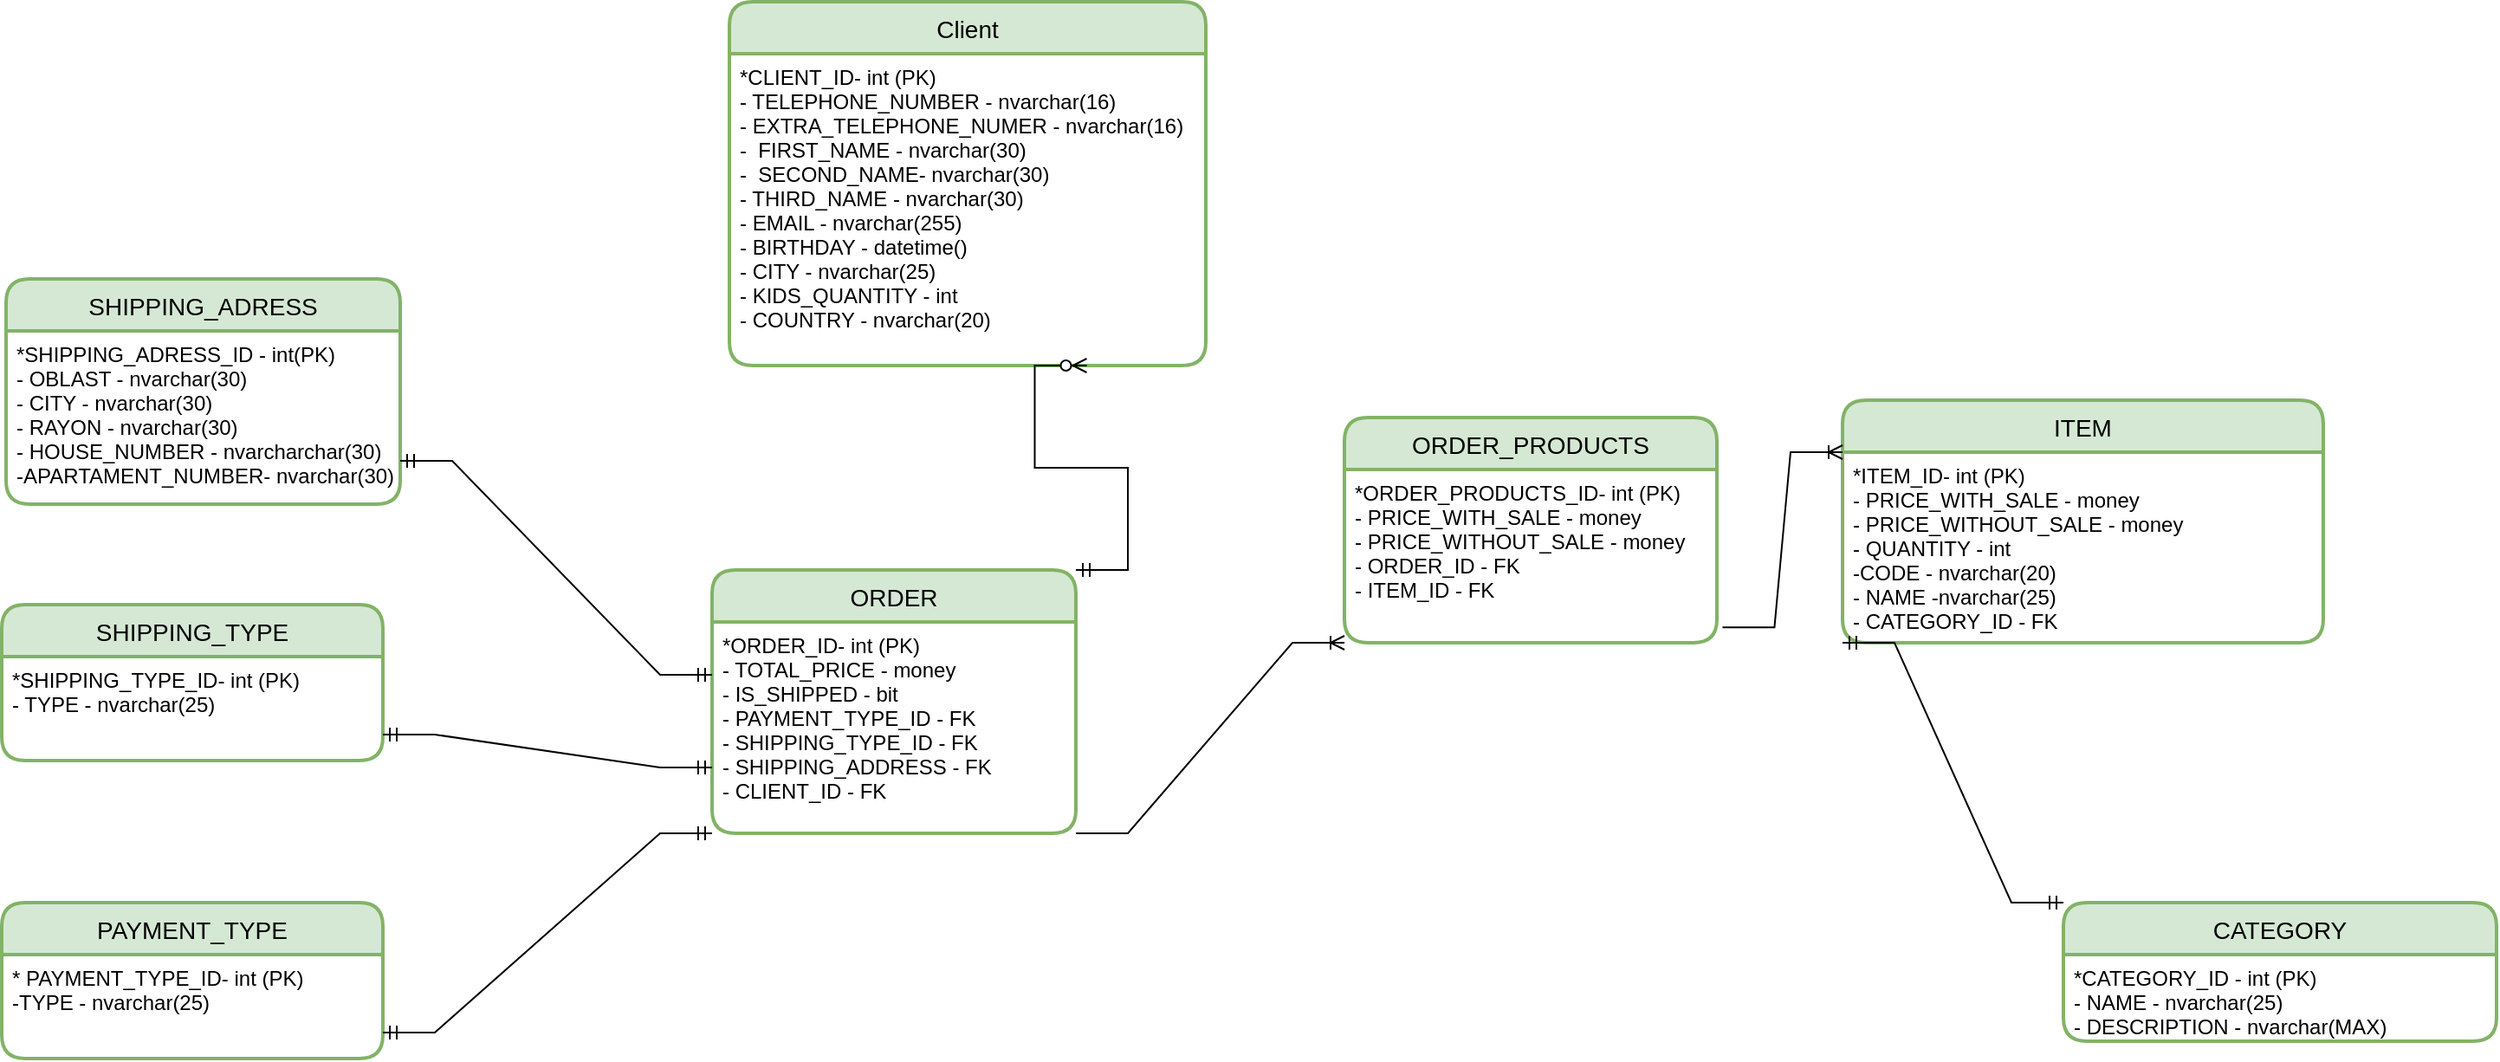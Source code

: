 <mxfile version="15.8.7" type="device"><diagram id="e2K7Ocop5-AKucwoAhay" name="Page-1"><mxGraphModel dx="946" dy="725" grid="1" gridSize="10" guides="1" tooltips="1" connect="1" arrows="1" fold="1" page="1" pageScale="1" pageWidth="850" pageHeight="1100" math="0" shadow="0"><root><mxCell id="0"/><mxCell id="1" parent="0"/><mxCell id="0smht_wX1_4nNQQMuZZG-1" value="Client" style="swimlane;childLayout=stackLayout;horizontal=1;startSize=30;horizontalStack=0;rounded=1;fontSize=14;fontStyle=0;strokeWidth=2;resizeParent=0;resizeLast=1;shadow=0;dashed=0;align=center;fillColor=#d5e8d4;strokeColor=#82b366;" vertex="1" parent="1"><mxGeometry x="630" y="150" width="275" height="210" as="geometry"/></mxCell><mxCell id="0smht_wX1_4nNQQMuZZG-2" value="*CLIENT_ID- int (PK)&#10;- TELEPHONE_NUMBER - nvarchar(16)&#10;- EXTRA_TELEPHONE_NUMER - nvarchar(16)&#10;-  FIRST_NAME - nvarchar(30)&#10;-  SECOND_NAME- nvarchar(30)&#10;- THIRD_NAME - nvarchar(30)&#10;- EMAIL - nvarchar(255)&#10;- BIRTHDAY - datetime()&#10;- CITY - nvarchar(25)&#10;- KIDS_QUANTITY - int&#10;- COUNTRY - nvarchar(20)" style="align=left;strokeColor=none;fillColor=none;spacingLeft=4;fontSize=12;verticalAlign=top;resizable=0;rotatable=0;part=1;" vertex="1" parent="0smht_wX1_4nNQQMuZZG-1"><mxGeometry y="30" width="275" height="180" as="geometry"/></mxCell><mxCell id="0smht_wX1_4nNQQMuZZG-3" value="ORDER_PRODUCTS" style="swimlane;childLayout=stackLayout;horizontal=1;startSize=30;horizontalStack=0;rounded=1;fontSize=14;fontStyle=0;strokeWidth=2;resizeParent=0;resizeLast=1;shadow=0;dashed=0;align=center;fillColor=#d5e8d4;strokeColor=#82b366;" vertex="1" parent="1"><mxGeometry x="985" y="390" width="215" height="130" as="geometry"/></mxCell><mxCell id="0smht_wX1_4nNQQMuZZG-4" value="*ORDER_PRODUCTS_ID- int (PK)&#10;- PRICE_WITH_SALE - money&#10;- PRICE_WITHOUT_SALE - money&#10;- ORDER_ID - FK&#10;- ITEM_ID - FK&#10;" style="align=left;strokeColor=none;fillColor=none;spacingLeft=4;fontSize=12;verticalAlign=top;resizable=0;rotatable=0;part=1;" vertex="1" parent="0smht_wX1_4nNQQMuZZG-3"><mxGeometry y="30" width="215" height="100" as="geometry"/></mxCell><mxCell id="0smht_wX1_4nNQQMuZZG-5" value="ITEM" style="swimlane;childLayout=stackLayout;horizontal=1;startSize=30;horizontalStack=0;rounded=1;fontSize=14;fontStyle=0;strokeWidth=2;resizeParent=0;resizeLast=1;shadow=0;dashed=0;align=center;fillColor=#d5e8d4;strokeColor=#82b366;" vertex="1" parent="1"><mxGeometry x="1272.5" y="380" width="277.5" height="140" as="geometry"/></mxCell><mxCell id="0smht_wX1_4nNQQMuZZG-6" value="*ITEM_ID- int (PK)&#10;- PRICE_WITH_SALE - money&#10;- PRICE_WITHOUT_SALE - money&#10;- QUANTITY - int&#10;-CODE - nvarchar(20)&#10;- NAME -nvarchar(25)&#10;- CATEGORY_ID - FK" style="align=left;strokeColor=none;fillColor=none;spacingLeft=4;fontSize=12;verticalAlign=top;resizable=0;rotatable=0;part=1;" vertex="1" parent="0smht_wX1_4nNQQMuZZG-5"><mxGeometry y="30" width="277.5" height="110" as="geometry"/></mxCell><mxCell id="0smht_wX1_4nNQQMuZZG-7" value="ORDER" style="swimlane;childLayout=stackLayout;horizontal=1;startSize=30;horizontalStack=0;rounded=1;fontSize=14;fontStyle=0;strokeWidth=2;resizeParent=0;resizeLast=1;shadow=0;dashed=0;align=center;fillColor=#d5e8d4;strokeColor=#82b366;" vertex="1" parent="1"><mxGeometry x="620" y="478" width="210" height="152" as="geometry"/></mxCell><mxCell id="0smht_wX1_4nNQQMuZZG-8" value="*ORDER_ID- int (PK)&#10;- TOTAL_PRICE - money&#10;- IS_SHIPPED - bit&#10;- PAYMENT_TYPE_ID - FK&#10;- SHIPPING_TYPE_ID - FK&#10;- SHIPPING_ADDRESS - FK&#10;- CLIENT_ID - FK" style="align=left;strokeColor=none;fillColor=none;spacingLeft=4;fontSize=12;verticalAlign=top;resizable=0;rotatable=0;part=1;" vertex="1" parent="0smht_wX1_4nNQQMuZZG-7"><mxGeometry y="30" width="210" height="122" as="geometry"/></mxCell><mxCell id="0smht_wX1_4nNQQMuZZG-9" value="SHIPPING_TYPE" style="swimlane;childLayout=stackLayout;horizontal=1;startSize=30;horizontalStack=0;rounded=1;fontSize=14;fontStyle=0;strokeWidth=2;resizeParent=0;resizeLast=1;shadow=0;dashed=0;align=center;fillColor=#d5e8d4;strokeColor=#82b366;" vertex="1" parent="1"><mxGeometry x="210" y="498" width="220" height="90" as="geometry"/></mxCell><mxCell id="0smht_wX1_4nNQQMuZZG-10" value="*SHIPPING_TYPE_ID- int (PK)&#10;- TYPE - nvarchar(25)&#10;" style="align=left;strokeColor=none;fillColor=none;spacingLeft=4;fontSize=12;verticalAlign=top;resizable=0;rotatable=0;part=1;" vertex="1" parent="0smht_wX1_4nNQQMuZZG-9"><mxGeometry y="30" width="220" height="60" as="geometry"/></mxCell><mxCell id="0smht_wX1_4nNQQMuZZG-11" value="PAYMENT_TYPE" style="swimlane;childLayout=stackLayout;horizontal=1;startSize=30;horizontalStack=0;rounded=1;fontSize=14;fontStyle=0;strokeWidth=2;resizeParent=0;resizeLast=1;shadow=0;dashed=0;align=center;fillColor=#d5e8d4;strokeColor=#82b366;" vertex="1" parent="1"><mxGeometry x="210.0" y="670" width="220" height="90" as="geometry"/></mxCell><mxCell id="0smht_wX1_4nNQQMuZZG-12" value="* PAYMENT_TYPE_ID- int (PK)&#10;-TYPE - nvarchar(25)&#10;" style="align=left;strokeColor=none;fillColor=none;spacingLeft=4;fontSize=12;verticalAlign=top;resizable=0;rotatable=0;part=1;" vertex="1" parent="0smht_wX1_4nNQQMuZZG-11"><mxGeometry y="30" width="220" height="60" as="geometry"/></mxCell><mxCell id="0smht_wX1_4nNQQMuZZG-13" value="CATEGORY" style="swimlane;childLayout=stackLayout;horizontal=1;startSize=30;horizontalStack=0;rounded=1;fontSize=14;fontStyle=0;strokeWidth=2;resizeParent=0;resizeLast=1;shadow=0;dashed=0;align=center;fillColor=#d5e8d4;strokeColor=#82b366;" vertex="1" parent="1"><mxGeometry x="1400" y="670" width="250" height="80" as="geometry"/></mxCell><mxCell id="0smht_wX1_4nNQQMuZZG-14" value="*CATEGORY_ID - int (PK)&#10;- NAME - nvarchar(25)&#10;- DESCRIPTION - nvarchar(MAX)&#10;" style="align=left;strokeColor=none;fillColor=none;spacingLeft=4;fontSize=12;verticalAlign=top;resizable=0;rotatable=0;part=1;" vertex="1" parent="0smht_wX1_4nNQQMuZZG-13"><mxGeometry y="30" width="250" height="50" as="geometry"/></mxCell><mxCell id="0smht_wX1_4nNQQMuZZG-15" value="SHIPPING_ADRESS" style="swimlane;childLayout=stackLayout;horizontal=1;startSize=30;horizontalStack=0;rounded=1;fontSize=14;fontStyle=0;strokeWidth=2;resizeParent=0;resizeLast=1;shadow=0;dashed=0;align=center;fillColor=#d5e8d4;strokeColor=#82b366;" vertex="1" parent="1"><mxGeometry x="212.5" y="310" width="227.5" height="130" as="geometry"/></mxCell><mxCell id="0smht_wX1_4nNQQMuZZG-16" value="*SHIPPING_ADRESS_ID - int(PK)&#10;- OBLAST - nvarchar(30)&#10;- CITY - nvarchar(30)&#10;- RAYON - nvarchar(30)&#10;- HOUSE_NUMBER - nvarcharchar(30)&#10;-APARTAMENT_NUMBER- nvarchar(30)" style="align=left;strokeColor=none;fillColor=none;spacingLeft=4;fontSize=12;verticalAlign=top;resizable=0;rotatable=0;part=1;" vertex="1" parent="0smht_wX1_4nNQQMuZZG-15"><mxGeometry y="30" width="227.5" height="100" as="geometry"/></mxCell><mxCell id="0smht_wX1_4nNQQMuZZG-17" value="" style="edgeStyle=entityRelationEdgeStyle;fontSize=12;html=1;endArrow=ERzeroToMany;startArrow=ERmandOne;rounded=0;exitX=1;exitY=0;exitDx=0;exitDy=0;entryX=0.75;entryY=1;entryDx=0;entryDy=0;" edge="1" parent="1" source="0smht_wX1_4nNQQMuZZG-7" target="0smht_wX1_4nNQQMuZZG-2"><mxGeometry width="100" height="100" relative="1" as="geometry"><mxPoint x="690" y="710" as="sourcePoint"/><mxPoint x="790" y="610" as="targetPoint"/></mxGeometry></mxCell><mxCell id="0smht_wX1_4nNQQMuZZG-18" value="" style="edgeStyle=entityRelationEdgeStyle;fontSize=12;html=1;endArrow=ERoneToMany;rounded=0;entryX=0;entryY=1;entryDx=0;entryDy=0;exitX=1;exitY=1;exitDx=0;exitDy=0;" edge="1" parent="1" source="0smht_wX1_4nNQQMuZZG-8" target="0smht_wX1_4nNQQMuZZG-4"><mxGeometry width="100" height="100" relative="1" as="geometry"><mxPoint x="690" y="550" as="sourcePoint"/><mxPoint x="790" y="450" as="targetPoint"/></mxGeometry></mxCell><mxCell id="0smht_wX1_4nNQQMuZZG-19" value="" style="edgeStyle=entityRelationEdgeStyle;fontSize=12;html=1;endArrow=ERoneToMany;rounded=0;entryX=0;entryY=0;entryDx=0;entryDy=0;exitX=1.015;exitY=0.911;exitDx=0;exitDy=0;exitPerimeter=0;" edge="1" parent="1" source="0smht_wX1_4nNQQMuZZG-4" target="0smht_wX1_4nNQQMuZZG-6"><mxGeometry width="100" height="100" relative="1" as="geometry"><mxPoint x="870" y="560" as="sourcePoint"/><mxPoint x="970" y="460" as="targetPoint"/></mxGeometry></mxCell><mxCell id="0smht_wX1_4nNQQMuZZG-20" value="" style="edgeStyle=entityRelationEdgeStyle;fontSize=12;html=1;endArrow=ERmandOne;startArrow=ERmandOne;rounded=0;entryX=0;entryY=0;entryDx=0;entryDy=0;exitX=0;exitY=1;exitDx=0;exitDy=0;" edge="1" parent="1" source="0smht_wX1_4nNQQMuZZG-6" target="0smht_wX1_4nNQQMuZZG-13"><mxGeometry width="100" height="100" relative="1" as="geometry"><mxPoint x="1070" y="600" as="sourcePoint"/><mxPoint x="1170" y="500" as="targetPoint"/></mxGeometry></mxCell><mxCell id="0smht_wX1_4nNQQMuZZG-21" value="" style="edgeStyle=entityRelationEdgeStyle;fontSize=12;html=1;endArrow=ERmandOne;startArrow=ERmandOne;rounded=0;entryX=0;entryY=0.25;entryDx=0;entryDy=0;exitX=1;exitY=0.75;exitDx=0;exitDy=0;" edge="1" parent="1" source="0smht_wX1_4nNQQMuZZG-16" target="0smht_wX1_4nNQQMuZZG-8"><mxGeometry width="100" height="100" relative="1" as="geometry"><mxPoint x="438.66" y="430" as="sourcePoint"/><mxPoint x="538.66" y="330" as="targetPoint"/></mxGeometry></mxCell><mxCell id="0smht_wX1_4nNQQMuZZG-22" value="" style="edgeStyle=entityRelationEdgeStyle;fontSize=12;html=1;endArrow=ERmandOne;startArrow=ERmandOne;rounded=0;exitX=1;exitY=0.75;exitDx=0;exitDy=0;entryX=0;entryY=1;entryDx=0;entryDy=0;" edge="1" parent="1" source="0smht_wX1_4nNQQMuZZG-12" target="0smht_wX1_4nNQQMuZZG-8"><mxGeometry width="100" height="100" relative="1" as="geometry"><mxPoint x="620" y="440" as="sourcePoint"/><mxPoint x="720" y="340" as="targetPoint"/></mxGeometry></mxCell><mxCell id="0smht_wX1_4nNQQMuZZG-23" value="" style="edgeStyle=entityRelationEdgeStyle;fontSize=12;html=1;endArrow=ERmandOne;startArrow=ERmandOne;rounded=0;entryX=0;entryY=0.75;entryDx=0;entryDy=0;exitX=1;exitY=0.75;exitDx=0;exitDy=0;" edge="1" parent="1" source="0smht_wX1_4nNQQMuZZG-10" target="0smht_wX1_4nNQQMuZZG-7"><mxGeometry width="100" height="100" relative="1" as="geometry"><mxPoint x="430" y="578" as="sourcePoint"/><mxPoint x="530" y="478" as="targetPoint"/></mxGeometry></mxCell></root></mxGraphModel></diagram></mxfile>